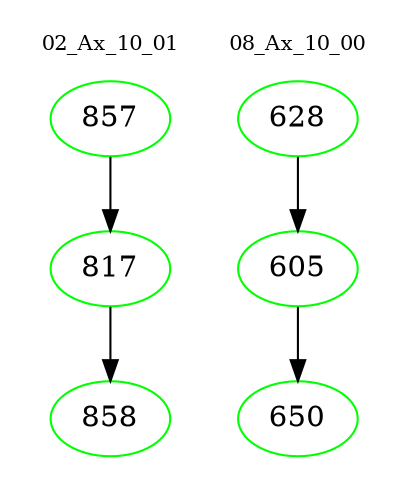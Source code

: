 digraph{
subgraph cluster_0 {
color = white
label = "02_Ax_10_01";
fontsize=10;
T0_857 [label="857", color="green"]
T0_857 -> T0_817 [color="black"]
T0_817 [label="817", color="green"]
T0_817 -> T0_858 [color="black"]
T0_858 [label="858", color="green"]
}
subgraph cluster_1 {
color = white
label = "08_Ax_10_00";
fontsize=10;
T1_628 [label="628", color="green"]
T1_628 -> T1_605 [color="black"]
T1_605 [label="605", color="green"]
T1_605 -> T1_650 [color="black"]
T1_650 [label="650", color="green"]
}
}
